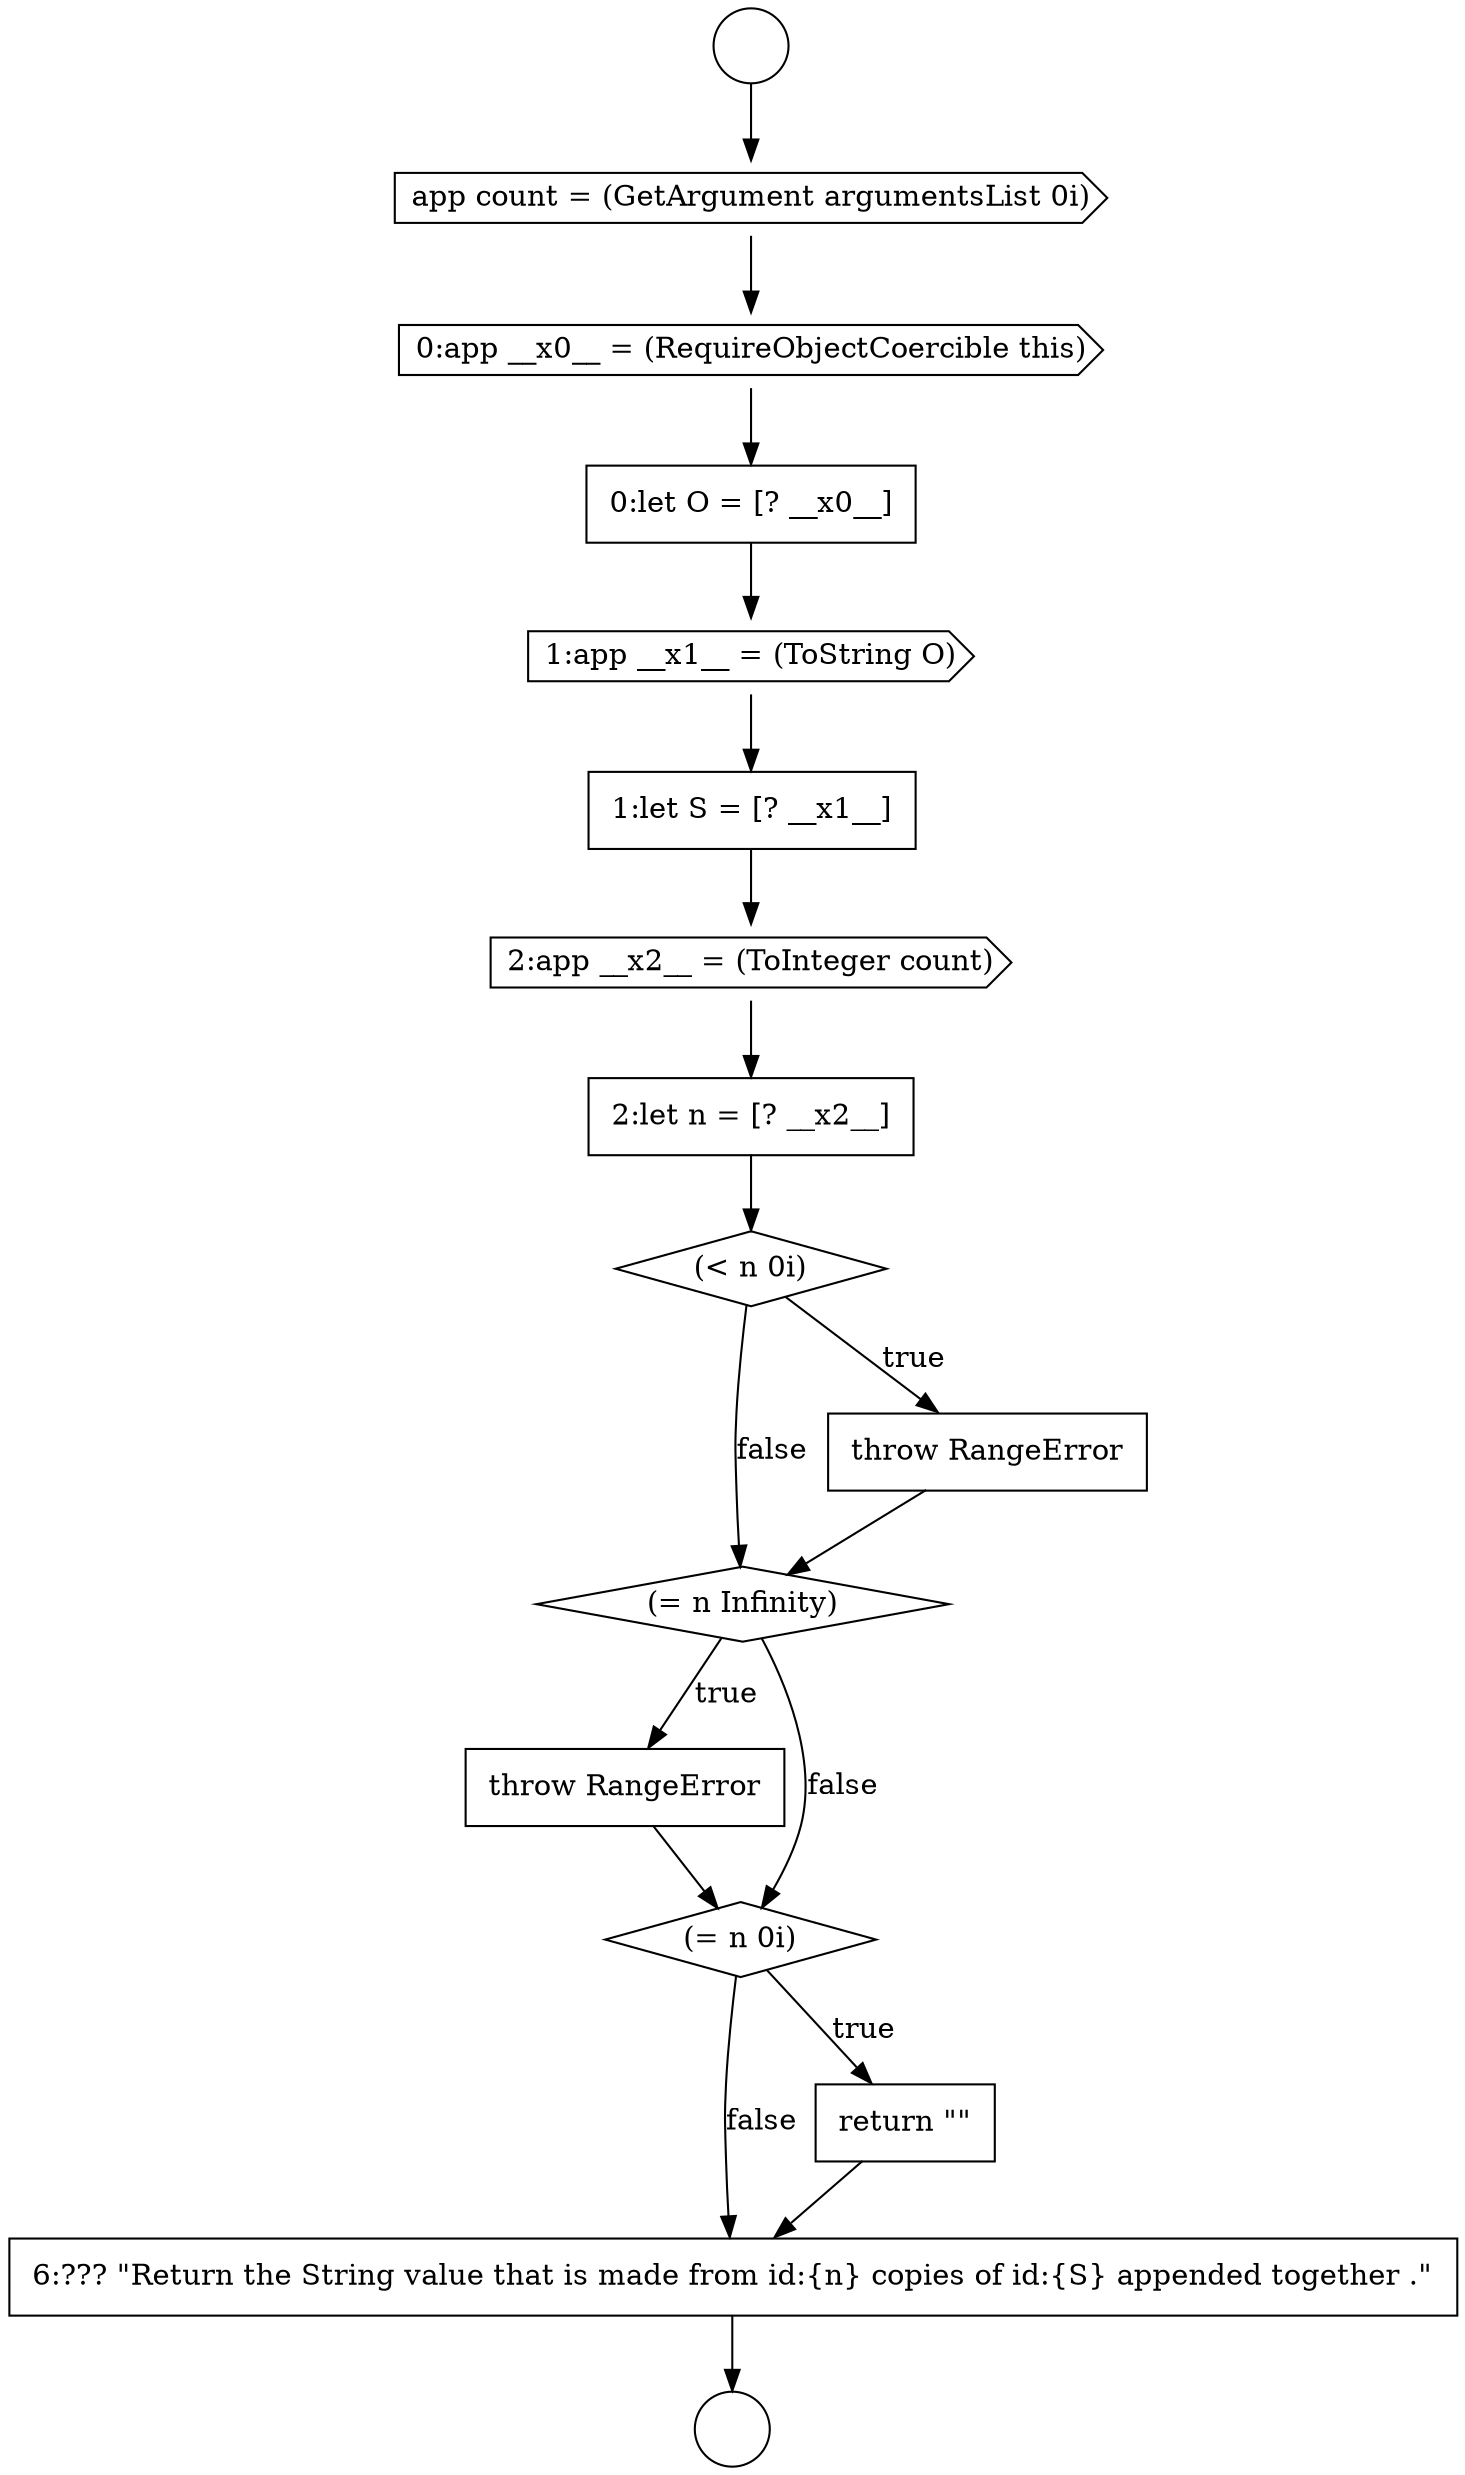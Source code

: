 digraph {
  node13142 [shape=cds, label=<<font color="black">2:app __x2__ = (ToInteger count)</font>> color="black" fillcolor="white" style=filled]
  node13138 [shape=cds, label=<<font color="black">0:app __x0__ = (RequireObjectCoercible this)</font>> color="black" fillcolor="white" style=filled]
  node13137 [shape=cds, label=<<font color="black">app count = (GetArgument argumentsList 0i)</font>> color="black" fillcolor="white" style=filled]
  node13135 [shape=circle label=" " color="black" fillcolor="white" style=filled]
  node13144 [shape=diamond, label=<<font color="black">(&lt; n 0i)</font>> color="black" fillcolor="white" style=filled]
  node13136 [shape=circle label=" " color="black" fillcolor="white" style=filled]
  node13146 [shape=diamond, label=<<font color="black">(= n Infinity)</font>> color="black" fillcolor="white" style=filled]
  node13143 [shape=none, margin=0, label=<<font color="black">
    <table border="0" cellborder="1" cellspacing="0" cellpadding="10">
      <tr><td align="left">2:let n = [? __x2__]</td></tr>
    </table>
  </font>> color="black" fillcolor="white" style=filled]
  node13139 [shape=none, margin=0, label=<<font color="black">
    <table border="0" cellborder="1" cellspacing="0" cellpadding="10">
      <tr><td align="left">0:let O = [? __x0__]</td></tr>
    </table>
  </font>> color="black" fillcolor="white" style=filled]
  node13150 [shape=none, margin=0, label=<<font color="black">
    <table border="0" cellborder="1" cellspacing="0" cellpadding="10">
      <tr><td align="left">6:??? &quot;Return the String value that is made from id:{n} copies of id:{S} appended together .&quot;</td></tr>
    </table>
  </font>> color="black" fillcolor="white" style=filled]
  node13145 [shape=none, margin=0, label=<<font color="black">
    <table border="0" cellborder="1" cellspacing="0" cellpadding="10">
      <tr><td align="left">throw RangeError</td></tr>
    </table>
  </font>> color="black" fillcolor="white" style=filled]
  node13147 [shape=none, margin=0, label=<<font color="black">
    <table border="0" cellborder="1" cellspacing="0" cellpadding="10">
      <tr><td align="left">throw RangeError</td></tr>
    </table>
  </font>> color="black" fillcolor="white" style=filled]
  node13148 [shape=diamond, label=<<font color="black">(= n 0i)</font>> color="black" fillcolor="white" style=filled]
  node13141 [shape=none, margin=0, label=<<font color="black">
    <table border="0" cellborder="1" cellspacing="0" cellpadding="10">
      <tr><td align="left">1:let S = [? __x1__]</td></tr>
    </table>
  </font>> color="black" fillcolor="white" style=filled]
  node13140 [shape=cds, label=<<font color="black">1:app __x1__ = (ToString O)</font>> color="black" fillcolor="white" style=filled]
  node13149 [shape=none, margin=0, label=<<font color="black">
    <table border="0" cellborder="1" cellspacing="0" cellpadding="10">
      <tr><td align="left">return &quot;&quot;</td></tr>
    </table>
  </font>> color="black" fillcolor="white" style=filled]
  node13145 -> node13146 [ color="black"]
  node13143 -> node13144 [ color="black"]
  node13140 -> node13141 [ color="black"]
  node13146 -> node13147 [label=<<font color="black">true</font>> color="black"]
  node13146 -> node13148 [label=<<font color="black">false</font>> color="black"]
  node13138 -> node13139 [ color="black"]
  node13135 -> node13137 [ color="black"]
  node13141 -> node13142 [ color="black"]
  node13137 -> node13138 [ color="black"]
  node13142 -> node13143 [ color="black"]
  node13147 -> node13148 [ color="black"]
  node13139 -> node13140 [ color="black"]
  node13148 -> node13149 [label=<<font color="black">true</font>> color="black"]
  node13148 -> node13150 [label=<<font color="black">false</font>> color="black"]
  node13149 -> node13150 [ color="black"]
  node13144 -> node13145 [label=<<font color="black">true</font>> color="black"]
  node13144 -> node13146 [label=<<font color="black">false</font>> color="black"]
  node13150 -> node13136 [ color="black"]
}
